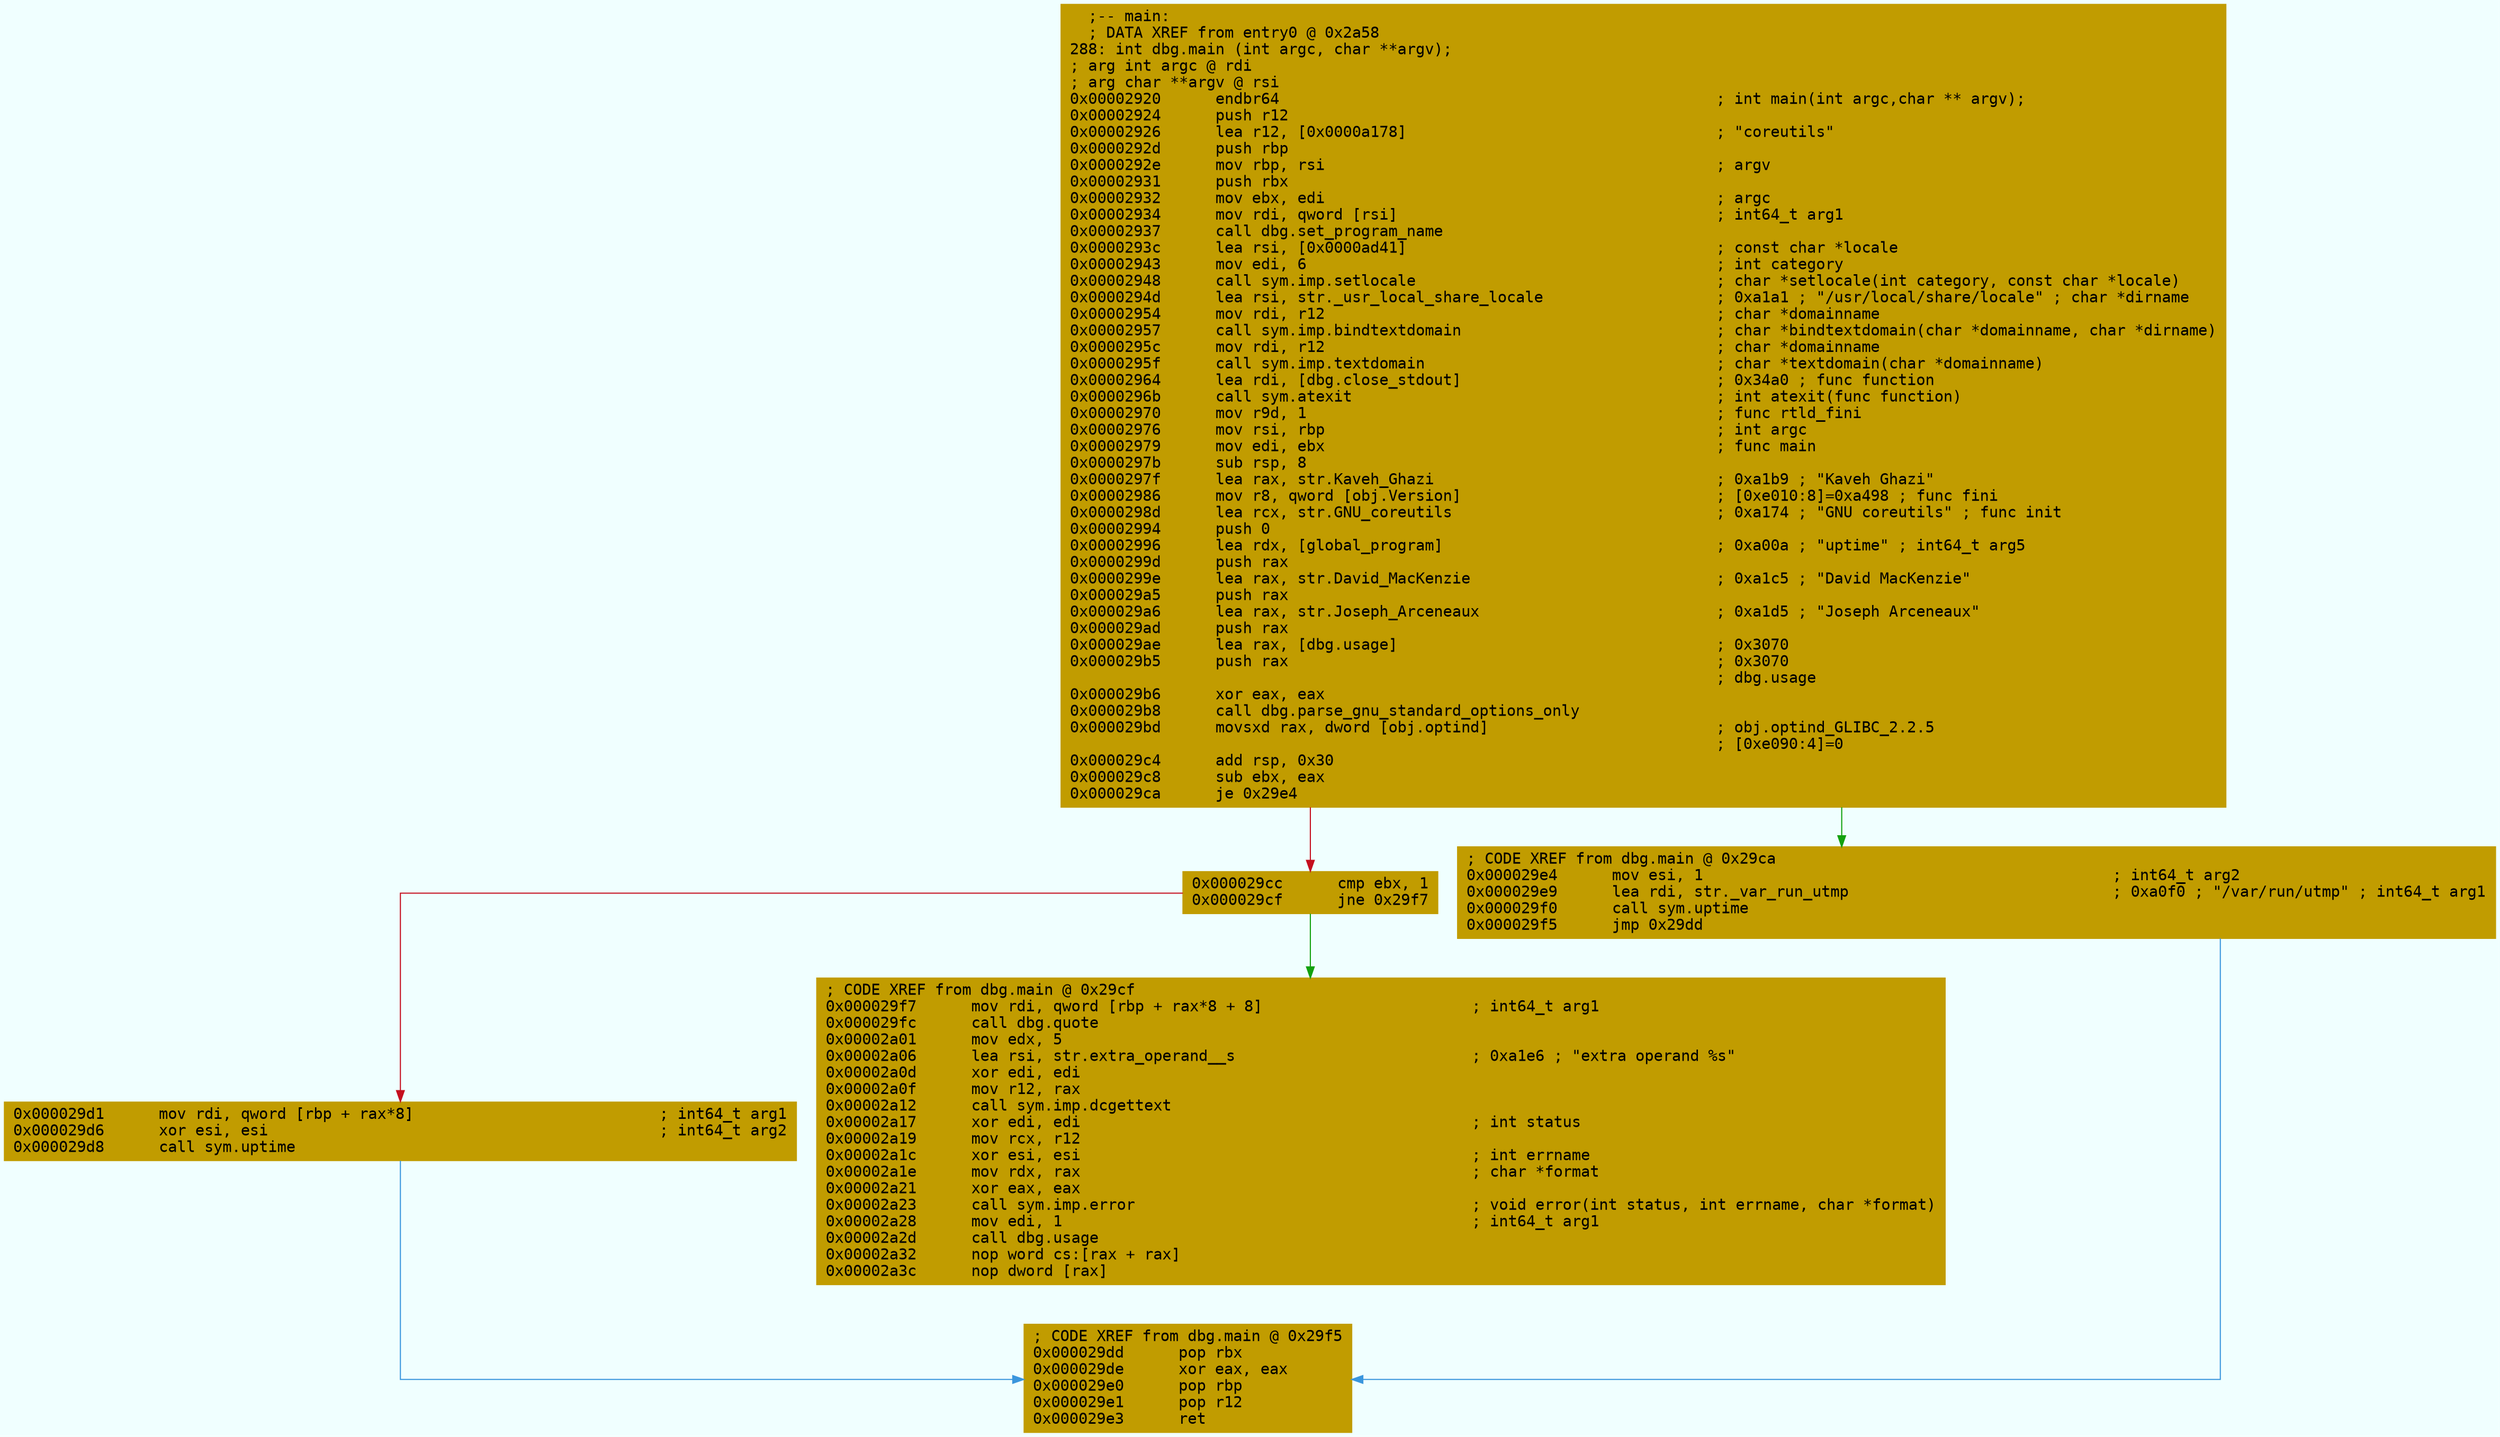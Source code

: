 digraph code {
	graph [bgcolor=azure fontsize=8 fontname="Courier" splines="ortho"];
	node [fillcolor=gray style=filled shape=box];
	edge [arrowhead="normal"];
	"0x00002920" [URL="dbg.main/0x00002920", fillcolor="#c19c00",color="#c19c00", fontname="Courier",label="  ;-- main:\l  ; DATA XREF from entry0 @ 0x2a58\l288: int dbg.main (int argc, char **argv);\l; arg int argc @ rdi\l; arg char **argv @ rsi\l0x00002920      endbr64                                                ; int main(int argc,char ** argv);\l0x00002924      push r12\l0x00002926      lea r12, [0x0000a178]                                  ; \"coreutils\"\l0x0000292d      push rbp\l0x0000292e      mov rbp, rsi                                           ; argv\l0x00002931      push rbx\l0x00002932      mov ebx, edi                                           ; argc\l0x00002934      mov rdi, qword [rsi]                                   ; int64_t arg1\l0x00002937      call dbg.set_program_name\l0x0000293c      lea rsi, [0x0000ad41]                                  ; const char *locale\l0x00002943      mov edi, 6                                             ; int category\l0x00002948      call sym.imp.setlocale                                 ; char *setlocale(int category, const char *locale)\l0x0000294d      lea rsi, str._usr_local_share_locale                   ; 0xa1a1 ; \"/usr/local/share/locale\" ; char *dirname\l0x00002954      mov rdi, r12                                           ; char *domainname\l0x00002957      call sym.imp.bindtextdomain                            ; char *bindtextdomain(char *domainname, char *dirname)\l0x0000295c      mov rdi, r12                                           ; char *domainname\l0x0000295f      call sym.imp.textdomain                                ; char *textdomain(char *domainname)\l0x00002964      lea rdi, [dbg.close_stdout]                            ; 0x34a0 ; func function\l0x0000296b      call sym.atexit                                        ; int atexit(func function)\l0x00002970      mov r9d, 1                                             ; func rtld_fini\l0x00002976      mov rsi, rbp                                           ; int argc\l0x00002979      mov edi, ebx                                           ; func main\l0x0000297b      sub rsp, 8\l0x0000297f      lea rax, str.Kaveh_Ghazi                               ; 0xa1b9 ; \"Kaveh Ghazi\"\l0x00002986      mov r8, qword [obj.Version]                            ; [0xe010:8]=0xa498 ; func fini\l0x0000298d      lea rcx, str.GNU_coreutils                             ; 0xa174 ; \"GNU coreutils\" ; func init\l0x00002994      push 0\l0x00002996      lea rdx, [global_program]                              ; 0xa00a ; \"uptime\" ; int64_t arg5\l0x0000299d      push rax\l0x0000299e      lea rax, str.David_MacKenzie                           ; 0xa1c5 ; \"David MacKenzie\"\l0x000029a5      push rax\l0x000029a6      lea rax, str.Joseph_Arceneaux                          ; 0xa1d5 ; \"Joseph Arceneaux\"\l0x000029ad      push rax\l0x000029ae      lea rax, [dbg.usage]                                   ; 0x3070\l0x000029b5      push rax                                               ; 0x3070\l                                                                       ; dbg.usage\l0x000029b6      xor eax, eax\l0x000029b8      call dbg.parse_gnu_standard_options_only\l0x000029bd      movsxd rax, dword [obj.optind]                         ; obj.optind_GLIBC_2.2.5\l                                                                       ; [0xe090:4]=0\l0x000029c4      add rsp, 0x30\l0x000029c8      sub ebx, eax\l0x000029ca      je 0x29e4\l"]
	"0x000029cc" [URL="dbg.main/0x000029cc", fillcolor="#c19c00",color="#c19c00", fontname="Courier",label="0x000029cc      cmp ebx, 1\l0x000029cf      jne 0x29f7\l"]
	"0x000029d1" [URL="dbg.main/0x000029d1", fillcolor="#c19c00",color="#c19c00", fontname="Courier",label="0x000029d1      mov rdi, qword [rbp + rax*8]                           ; int64_t arg1\l0x000029d6      xor esi, esi                                           ; int64_t arg2\l0x000029d8      call sym.uptime\l"]
	"0x000029dd" [URL="dbg.main/0x000029dd", fillcolor="#c19c00",color="#c19c00", fontname="Courier",label="; CODE XREF from dbg.main @ 0x29f5\l0x000029dd      pop rbx\l0x000029de      xor eax, eax\l0x000029e0      pop rbp\l0x000029e1      pop r12\l0x000029e3      ret\l"]
	"0x000029e4" [URL="dbg.main/0x000029e4", fillcolor="#c19c00",color="#c19c00", fontname="Courier",label="; CODE XREF from dbg.main @ 0x29ca\l0x000029e4      mov esi, 1                                             ; int64_t arg2\l0x000029e9      lea rdi, str._var_run_utmp                             ; 0xa0f0 ; \"/var/run/utmp\" ; int64_t arg1\l0x000029f0      call sym.uptime\l0x000029f5      jmp 0x29dd\l"]
	"0x000029f7" [URL="dbg.main/0x000029f7", fillcolor="#c19c00",color="#c19c00", fontname="Courier",label="; CODE XREF from dbg.main @ 0x29cf\l0x000029f7      mov rdi, qword [rbp + rax*8 + 8]                       ; int64_t arg1\l0x000029fc      call dbg.quote\l0x00002a01      mov edx, 5\l0x00002a06      lea rsi, str.extra_operand__s                          ; 0xa1e6 ; \"extra operand %s\"\l0x00002a0d      xor edi, edi\l0x00002a0f      mov r12, rax\l0x00002a12      call sym.imp.dcgettext\l0x00002a17      xor edi, edi                                           ; int status\l0x00002a19      mov rcx, r12\l0x00002a1c      xor esi, esi                                           ; int errname\l0x00002a1e      mov rdx, rax                                           ; char *format\l0x00002a21      xor eax, eax\l0x00002a23      call sym.imp.error                                     ; void error(int status, int errname, char *format)\l0x00002a28      mov edi, 1                                             ; int64_t arg1\l0x00002a2d      call dbg.usage\l0x00002a32      nop word cs:[rax + rax]\l0x00002a3c      nop dword [rax]\l"]
        "0x00002920" -> "0x000029e4" [color="#13a10e"];
        "0x00002920" -> "0x000029cc" [color="#c50f1f"];
        "0x000029cc" -> "0x000029f7" [color="#13a10e"];
        "0x000029cc" -> "0x000029d1" [color="#c50f1f"];
        "0x000029d1" -> "0x000029dd" [color="#3a96dd"];
        "0x000029e4" -> "0x000029dd" [color="#3a96dd"];
}
